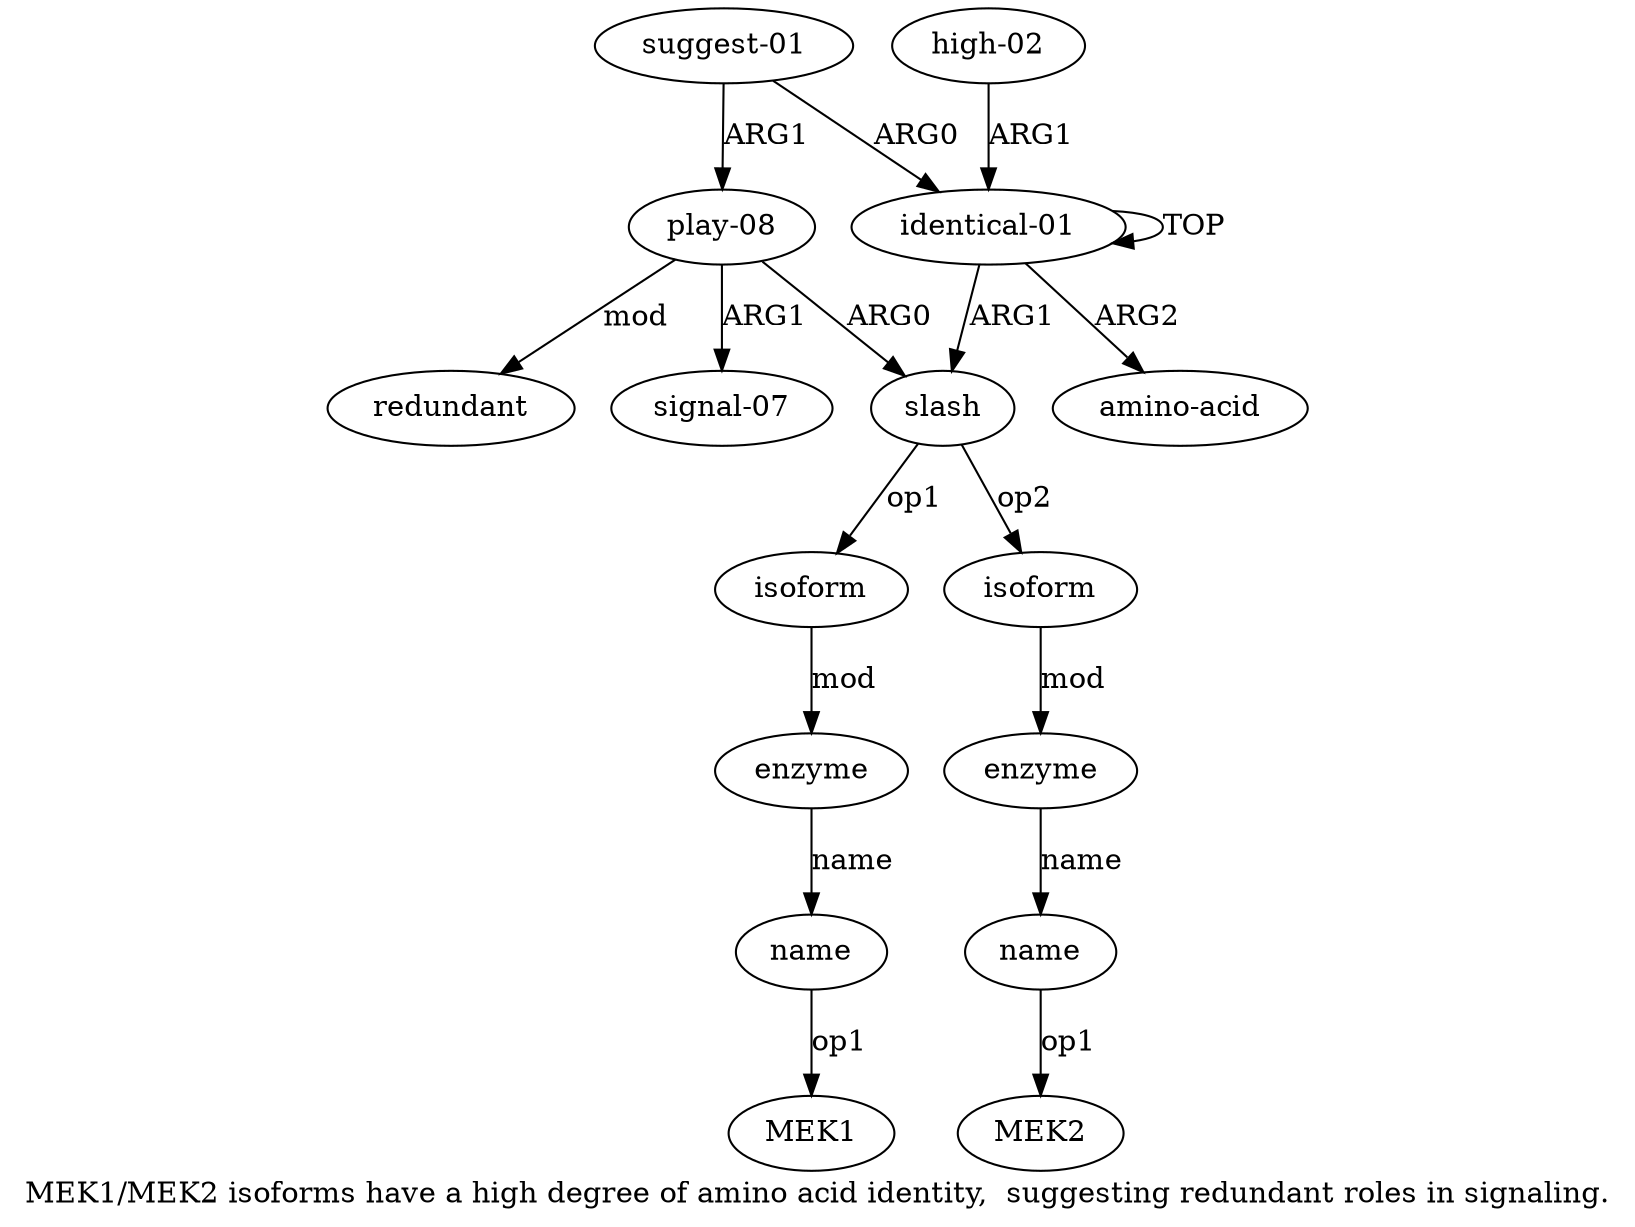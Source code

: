 digraph  {
	graph [label="MEK1/MEK2 isoforms have a high degree of amino acid identity,  suggesting redundant roles in signaling."];
	node [label="\N"];
	"a4 MEK1"	 [color=black,
		gold_ind=-1,
		gold_label=MEK1,
		label=MEK1,
		test_ind=-1,
		test_label=MEK1];
	a11	 [color=black,
		gold_ind=11,
		gold_label="play-08",
		label="play-08",
		test_ind=11,
		test_label="play-08"];
	a13	 [color=black,
		gold_ind=13,
		gold_label=redundant,
		label=redundant,
		test_ind=13,
		test_label=redundant];
	a11 -> a13 [key=0,
	color=black,
	gold_label=mod,
	label=mod,
	test_label=mod];
a12 [color=black,
	gold_ind=12,
	gold_label="signal-07",
	label="signal-07",
	test_ind=12,
	test_label="signal-07"];
a11 -> a12 [key=0,
color=black,
gold_label=ARG1,
label=ARG1,
test_label=ARG1];
a1 [color=black,
gold_ind=1,
gold_label=slash,
label=slash,
test_ind=1,
test_label=slash];
a11 -> a1 [key=0,
color=black,
gold_label=ARG0,
label=ARG0,
test_label=ARG0];
a10 [color=black,
gold_ind=10,
gold_label="suggest-01",
label="suggest-01",
test_ind=10,
test_label="suggest-01"];
a10 -> a11 [key=0,
color=black,
gold_label=ARG1,
label=ARG1,
test_label=ARG1];
a0 [color=black,
gold_ind=0,
gold_label="identical-01",
label="identical-01",
test_ind=0,
test_label="identical-01"];
a10 -> a0 [key=0,
color=black,
gold_label=ARG0,
label=ARG0,
test_label=ARG0];
a2 [color=black,
gold_ind=2,
gold_label=isoform,
label=isoform,
test_ind=2,
test_label=isoform];
a1 -> a2 [key=0,
color=black,
gold_label=op1,
label=op1,
test_label=op1];
a5 [color=black,
gold_ind=5,
gold_label=isoform,
label=isoform,
test_ind=5,
test_label=isoform];
a1 -> a5 [key=0,
color=black,
gold_label=op2,
label=op2,
test_label=op2];
a0 -> a1 [key=0,
color=black,
gold_label=ARG1,
label=ARG1,
test_label=ARG1];
a0 -> a0 [key=0,
color=black,
gold_label=TOP,
label=TOP,
test_label=TOP];
a8 [color=black,
gold_ind=8,
gold_label="amino-acid",
label="amino-acid",
test_ind=8,
test_label="amino-acid"];
a0 -> a8 [key=0,
color=black,
gold_label=ARG2,
label=ARG2,
test_label=ARG2];
a3 [color=black,
gold_ind=3,
gold_label=enzyme,
label=enzyme,
test_ind=3,
test_label=enzyme];
a4 [color=black,
gold_ind=4,
gold_label=name,
label=name,
test_ind=4,
test_label=name];
a3 -> a4 [key=0,
color=black,
gold_label=name,
label=name,
test_label=name];
a2 -> a3 [key=0,
color=black,
gold_label=mod,
label=mod,
test_label=mod];
a6 [color=black,
gold_ind=6,
gold_label=enzyme,
label=enzyme,
test_ind=6,
test_label=enzyme];
a5 -> a6 [key=0,
color=black,
gold_label=mod,
label=mod,
test_label=mod];
a4 -> "a4 MEK1" [key=0,
color=black,
gold_label=op1,
label=op1,
test_label=op1];
a7 [color=black,
gold_ind=7,
gold_label=name,
label=name,
test_ind=7,
test_label=name];
"a7 MEK2" [color=black,
gold_ind=-1,
gold_label=MEK2,
label=MEK2,
test_ind=-1,
test_label=MEK2];
a7 -> "a7 MEK2" [key=0,
color=black,
gold_label=op1,
label=op1,
test_label=op1];
a6 -> a7 [key=0,
color=black,
gold_label=name,
label=name,
test_label=name];
a9 [color=black,
gold_ind=9,
gold_label="high-02",
label="high-02",
test_ind=9,
test_label="high-02"];
a9 -> a0 [key=0,
color=black,
gold_label=ARG1,
label=ARG1,
test_label=ARG1];
}
